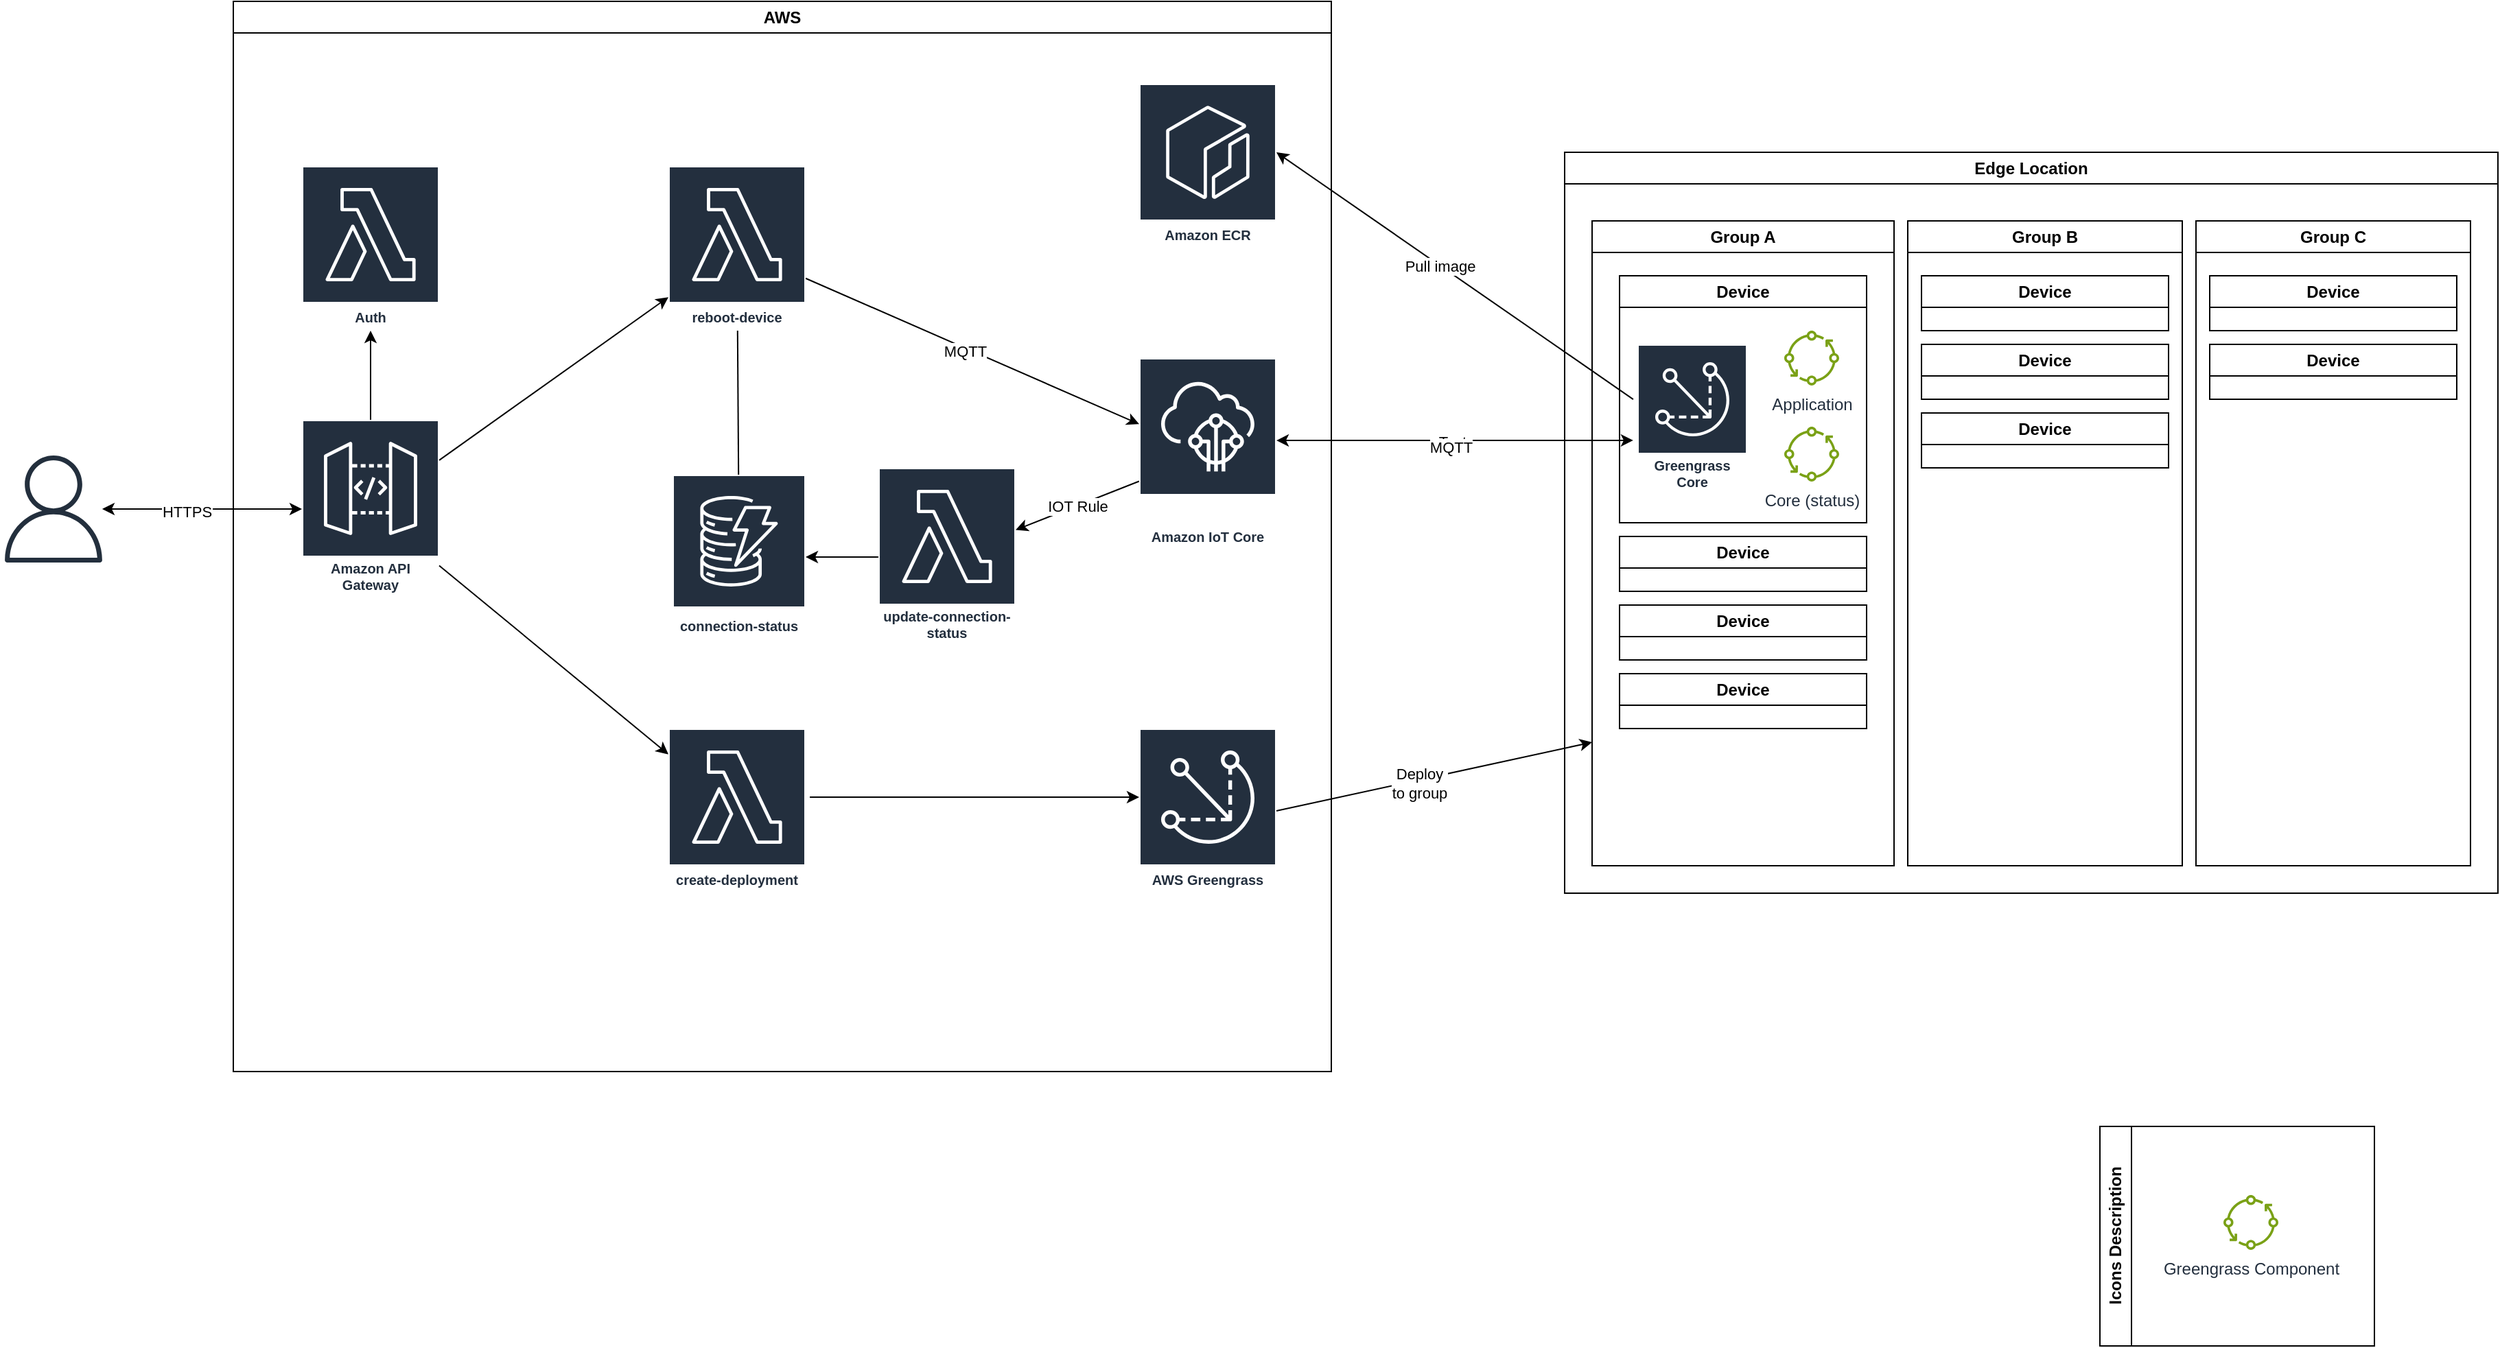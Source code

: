 <mxfile version="28.2.3">
  <diagram name="Side-1" id="4aOrvDR574CowG43dqmp">
    <mxGraphModel dx="2053" dy="1162" grid="1" gridSize="10" guides="1" tooltips="1" connect="1" arrows="1" fold="1" page="1" pageScale="1" pageWidth="827" pageHeight="1169" math="0" shadow="0">
      <root>
        <mxCell id="0" />
        <mxCell id="1" parent="0" />
        <mxCell id="MZCAMiVsQpiAYw7-ONOL-2" value="&lt;div&gt;AWS&lt;/div&gt;" style="swimlane;whiteSpace=wrap;html=1;" parent="1" vertex="1">
          <mxGeometry x="-580" y="40" width="800" height="780" as="geometry" />
        </mxCell>
        <mxCell id="plPRpTzKilKp2DHKRotJ-16" style="edgeStyle=none;rounded=0;orthogonalLoop=1;jettySize=auto;html=1;" parent="MZCAMiVsQpiAYw7-ONOL-2" source="MZCAMiVsQpiAYw7-ONOL-10" target="MZCAMiVsQpiAYw7-ONOL-21" edge="1">
          <mxGeometry relative="1" as="geometry" />
        </mxCell>
        <mxCell id="izkwSGDW6eaIyonWrSST-2" value="" style="edgeStyle=orthogonalEdgeStyle;rounded=0;orthogonalLoop=1;jettySize=auto;html=1;" edge="1" parent="MZCAMiVsQpiAYw7-ONOL-2" source="MZCAMiVsQpiAYw7-ONOL-10" target="izkwSGDW6eaIyonWrSST-1">
          <mxGeometry relative="1" as="geometry" />
        </mxCell>
        <mxCell id="MZCAMiVsQpiAYw7-ONOL-10" value="Amazon API Gateway" style="sketch=0;outlineConnect=0;fontColor=#232F3E;gradientColor=none;strokeColor=#ffffff;fillColor=#232F3E;dashed=0;verticalLabelPosition=middle;verticalAlign=bottom;align=center;html=1;whiteSpace=wrap;fontSize=10;fontStyle=1;spacing=3;shape=mxgraph.aws4.productIcon;prIcon=mxgraph.aws4.api_gateway;" parent="MZCAMiVsQpiAYw7-ONOL-2" vertex="1">
          <mxGeometry x="50" y="305" width="100" height="130" as="geometry" />
        </mxCell>
        <mxCell id="MZCAMiVsQpiAYw7-ONOL-14" value="AWS Greengrass" style="sketch=0;outlineConnect=0;fontColor=#232F3E;gradientColor=none;strokeColor=#ffffff;fillColor=#232F3E;dashed=0;verticalLabelPosition=middle;verticalAlign=bottom;align=center;html=1;whiteSpace=wrap;fontSize=10;fontStyle=1;spacing=3;shape=mxgraph.aws4.productIcon;prIcon=mxgraph.aws4.greengrass;" parent="MZCAMiVsQpiAYw7-ONOL-2" vertex="1">
          <mxGeometry x="660" y="530" width="100" height="120" as="geometry" />
        </mxCell>
        <mxCell id="plPRpTzKilKp2DHKRotJ-4" value="" style="edgeStyle=orthogonalEdgeStyle;rounded=0;orthogonalLoop=1;jettySize=auto;html=1;" parent="MZCAMiVsQpiAYw7-ONOL-2" edge="1">
          <mxGeometry relative="1" as="geometry">
            <mxPoint x="420" y="580" as="sourcePoint" />
            <mxPoint x="660.0" y="580" as="targetPoint" />
          </mxGeometry>
        </mxCell>
        <mxCell id="MZCAMiVsQpiAYw7-ONOL-15" value="&lt;div&gt;create-deployment&lt;/div&gt;" style="sketch=0;outlineConnect=0;fontColor=#232F3E;gradientColor=none;strokeColor=#ffffff;fillColor=#232F3E;dashed=0;verticalLabelPosition=middle;verticalAlign=bottom;align=center;html=1;whiteSpace=wrap;fontSize=10;fontStyle=1;spacing=3;shape=mxgraph.aws4.productIcon;prIcon=mxgraph.aws4.lambda;" parent="MZCAMiVsQpiAYw7-ONOL-2" vertex="1">
          <mxGeometry x="317" y="530" width="100" height="120" as="geometry" />
        </mxCell>
        <mxCell id="plPRpTzKilKp2DHKRotJ-17" style="edgeStyle=none;rounded=0;orthogonalLoop=1;jettySize=auto;html=1;" parent="MZCAMiVsQpiAYw7-ONOL-2" source="MZCAMiVsQpiAYw7-ONOL-21" target="MZCAMiVsQpiAYw7-ONOL-13" edge="1">
          <mxGeometry relative="1" as="geometry" />
        </mxCell>
        <mxCell id="plPRpTzKilKp2DHKRotJ-18" value="MQTT" style="edgeLabel;html=1;align=center;verticalAlign=middle;resizable=0;points=[];" parent="plPRpTzKilKp2DHKRotJ-17" vertex="1" connectable="0">
          <mxGeometry x="-0.039" y="-2" relative="1" as="geometry">
            <mxPoint as="offset" />
          </mxGeometry>
        </mxCell>
        <mxCell id="MZCAMiVsQpiAYw7-ONOL-21" value="reboot-device" style="sketch=0;outlineConnect=0;fontColor=#232F3E;gradientColor=none;strokeColor=#ffffff;fillColor=#232F3E;dashed=0;verticalLabelPosition=middle;verticalAlign=bottom;align=center;html=1;whiteSpace=wrap;fontSize=10;fontStyle=1;spacing=3;shape=mxgraph.aws4.productIcon;prIcon=mxgraph.aws4.lambda;" parent="MZCAMiVsQpiAYw7-ONOL-2" vertex="1">
          <mxGeometry x="317" y="120" width="100" height="120" as="geometry" />
        </mxCell>
        <mxCell id="MZCAMiVsQpiAYw7-ONOL-16" value="connection-status" style="sketch=0;outlineConnect=0;fontColor=#232F3E;gradientColor=none;strokeColor=#ffffff;fillColor=#232F3E;dashed=0;verticalLabelPosition=middle;verticalAlign=bottom;align=center;html=1;whiteSpace=wrap;fontSize=10;fontStyle=1;spacing=3;shape=mxgraph.aws4.productIcon;prIcon=mxgraph.aws4.dynamodb;" parent="MZCAMiVsQpiAYw7-ONOL-2" vertex="1">
          <mxGeometry x="320" y="345" width="97" height="120" as="geometry" />
        </mxCell>
        <mxCell id="MZCAMiVsQpiAYw7-ONOL-46" value="Amazon ECR" style="sketch=0;outlineConnect=0;fontColor=#232F3E;gradientColor=none;strokeColor=#ffffff;fillColor=#232F3E;dashed=0;verticalLabelPosition=middle;verticalAlign=bottom;align=center;html=1;whiteSpace=wrap;fontSize=10;fontStyle=1;spacing=3;shape=mxgraph.aws4.productIcon;prIcon=mxgraph.aws4.ecr;" parent="MZCAMiVsQpiAYw7-ONOL-2" vertex="1">
          <mxGeometry x="660" y="60" width="100" height="120" as="geometry" />
        </mxCell>
        <mxCell id="plPRpTzKilKp2DHKRotJ-9" value="" style="edgeStyle=none;rounded=0;orthogonalLoop=1;jettySize=auto;html=1;" parent="MZCAMiVsQpiAYw7-ONOL-2" source="MZCAMiVsQpiAYw7-ONOL-13" target="plPRpTzKilKp2DHKRotJ-8" edge="1">
          <mxGeometry relative="1" as="geometry" />
        </mxCell>
        <mxCell id="plPRpTzKilKp2DHKRotJ-10" value="Text" style="edgeLabel;html=1;align=center;verticalAlign=middle;resizable=0;points=[];" parent="plPRpTzKilKp2DHKRotJ-9" vertex="1" connectable="0">
          <mxGeometry x="-0.007" y="-1" relative="1" as="geometry">
            <mxPoint as="offset" />
          </mxGeometry>
        </mxCell>
        <mxCell id="plPRpTzKilKp2DHKRotJ-11" value="IOT Rule" style="edgeLabel;html=1;align=center;verticalAlign=middle;resizable=0;points=[];" parent="plPRpTzKilKp2DHKRotJ-9" vertex="1" connectable="0">
          <mxGeometry x="0.009" relative="1" as="geometry">
            <mxPoint as="offset" />
          </mxGeometry>
        </mxCell>
        <mxCell id="MZCAMiVsQpiAYw7-ONOL-13" value="Amazon IoT Core" style="sketch=0;outlineConnect=0;fontColor=#232F3E;gradientColor=none;strokeColor=#ffffff;fillColor=#232F3E;dashed=0;verticalLabelPosition=middle;verticalAlign=bottom;align=center;html=1;whiteSpace=wrap;fontSize=10;fontStyle=1;spacing=3;shape=mxgraph.aws4.productIcon;prIcon=mxgraph.aws4.iot_core;" parent="MZCAMiVsQpiAYw7-ONOL-2" vertex="1">
          <mxGeometry x="660" y="260" width="100" height="140" as="geometry" />
        </mxCell>
        <mxCell id="plPRpTzKilKp2DHKRotJ-12" value="" style="edgeStyle=none;rounded=0;orthogonalLoop=1;jettySize=auto;html=1;" parent="MZCAMiVsQpiAYw7-ONOL-2" source="plPRpTzKilKp2DHKRotJ-8" target="MZCAMiVsQpiAYw7-ONOL-16" edge="1">
          <mxGeometry relative="1" as="geometry" />
        </mxCell>
        <mxCell id="plPRpTzKilKp2DHKRotJ-8" value="update-connection-status" style="sketch=0;outlineConnect=0;fontColor=#232F3E;gradientColor=none;strokeColor=#ffffff;fillColor=#232F3E;dashed=0;verticalLabelPosition=middle;verticalAlign=bottom;align=center;html=1;whiteSpace=wrap;fontSize=10;fontStyle=1;spacing=3;shape=mxgraph.aws4.productIcon;prIcon=mxgraph.aws4.lambda;" parent="MZCAMiVsQpiAYw7-ONOL-2" vertex="1">
          <mxGeometry x="470" y="340" width="100" height="130" as="geometry" />
        </mxCell>
        <mxCell id="plPRpTzKilKp2DHKRotJ-14" value="" style="endArrow=classic;html=1;rounded=0;" parent="MZCAMiVsQpiAYw7-ONOL-2" source="MZCAMiVsQpiAYw7-ONOL-10" target="MZCAMiVsQpiAYw7-ONOL-15" edge="1">
          <mxGeometry width="50" height="50" relative="1" as="geometry">
            <mxPoint x="82" y="370" as="sourcePoint" />
            <mxPoint x="252" y="555" as="targetPoint" />
          </mxGeometry>
        </mxCell>
        <mxCell id="plPRpTzKilKp2DHKRotJ-27" value="" style="endArrow=none;html=1;rounded=0;" parent="MZCAMiVsQpiAYw7-ONOL-2" source="MZCAMiVsQpiAYw7-ONOL-16" target="MZCAMiVsQpiAYw7-ONOL-21" edge="1">
          <mxGeometry width="50" height="50" relative="1" as="geometry">
            <mxPoint x="367" y="340" as="sourcePoint" />
            <mxPoint x="367" y="250" as="targetPoint" />
          </mxGeometry>
        </mxCell>
        <mxCell id="izkwSGDW6eaIyonWrSST-1" value="Auth" style="sketch=0;outlineConnect=0;fontColor=#232F3E;gradientColor=none;strokeColor=#ffffff;fillColor=#232F3E;dashed=0;verticalLabelPosition=middle;verticalAlign=bottom;align=center;html=1;whiteSpace=wrap;fontSize=10;fontStyle=1;spacing=3;shape=mxgraph.aws4.productIcon;prIcon=mxgraph.aws4.lambda;" vertex="1" parent="MZCAMiVsQpiAYw7-ONOL-2">
          <mxGeometry x="50" y="120" width="100" height="120" as="geometry" />
        </mxCell>
        <mxCell id="MZCAMiVsQpiAYw7-ONOL-3" value="&lt;div&gt;Edge Location&lt;/div&gt;" style="swimlane;whiteSpace=wrap;html=1;" parent="1" vertex="1">
          <mxGeometry x="390" y="150" width="680" height="540" as="geometry" />
        </mxCell>
        <mxCell id="MZCAMiVsQpiAYw7-ONOL-27" value="Group A" style="swimlane;whiteSpace=wrap;html=1;" parent="MZCAMiVsQpiAYw7-ONOL-3" vertex="1">
          <mxGeometry x="20" y="50" width="220" height="470" as="geometry" />
        </mxCell>
        <mxCell id="MZCAMiVsQpiAYw7-ONOL-30" value="Device" style="swimlane;whiteSpace=wrap;html=1;" parent="MZCAMiVsQpiAYw7-ONOL-27" vertex="1">
          <mxGeometry x="20" y="40" width="180" height="180" as="geometry" />
        </mxCell>
        <mxCell id="MZCAMiVsQpiAYw7-ONOL-11" value="Greengrass Core" style="sketch=0;outlineConnect=0;fontColor=#232F3E;gradientColor=none;strokeColor=#ffffff;fillColor=#232F3E;dashed=0;verticalLabelPosition=middle;verticalAlign=bottom;align=center;html=1;whiteSpace=wrap;fontSize=10;fontStyle=1;spacing=3;shape=mxgraph.aws4.productIcon;prIcon=mxgraph.aws4.greengrass;" parent="MZCAMiVsQpiAYw7-ONOL-30" vertex="1">
          <mxGeometry x="13" y="50" width="80" height="110" as="geometry" />
        </mxCell>
        <mxCell id="MZCAMiVsQpiAYw7-ONOL-47" value="Application" style="sketch=0;outlineConnect=0;fontColor=#232F3E;gradientColor=none;fillColor=#7AA116;strokeColor=none;dashed=0;verticalLabelPosition=bottom;verticalAlign=top;align=center;html=1;fontSize=12;fontStyle=0;aspect=fixed;pointerEvents=1;shape=mxgraph.aws4.iot_greengrass_component;" parent="MZCAMiVsQpiAYw7-ONOL-30" vertex="1">
          <mxGeometry x="120" y="40" width="40" height="40" as="geometry" />
        </mxCell>
        <mxCell id="MZCAMiVsQpiAYw7-ONOL-63" value="Core (status)" style="sketch=0;outlineConnect=0;fontColor=#232F3E;gradientColor=none;fillColor=#7AA116;strokeColor=none;dashed=0;verticalLabelPosition=bottom;verticalAlign=top;align=center;html=1;fontSize=12;fontStyle=0;aspect=fixed;pointerEvents=1;shape=mxgraph.aws4.iot_greengrass_component;" parent="MZCAMiVsQpiAYw7-ONOL-30" vertex="1">
          <mxGeometry x="120" y="110" width="40" height="40" as="geometry" />
        </mxCell>
        <mxCell id="MZCAMiVsQpiAYw7-ONOL-31" value="Device" style="swimlane;whiteSpace=wrap;html=1;" parent="MZCAMiVsQpiAYw7-ONOL-27" vertex="1">
          <mxGeometry x="20" y="230" width="180" height="40" as="geometry" />
        </mxCell>
        <mxCell id="MZCAMiVsQpiAYw7-ONOL-38" value="Device" style="swimlane;whiteSpace=wrap;html=1;" parent="MZCAMiVsQpiAYw7-ONOL-27" vertex="1">
          <mxGeometry x="20" y="280" width="180" height="40" as="geometry" />
        </mxCell>
        <mxCell id="MZCAMiVsQpiAYw7-ONOL-39" value="Device" style="swimlane;whiteSpace=wrap;html=1;" parent="MZCAMiVsQpiAYw7-ONOL-27" vertex="1">
          <mxGeometry x="20" y="330" width="180" height="40" as="geometry" />
        </mxCell>
        <mxCell id="MZCAMiVsQpiAYw7-ONOL-28" value="Group B" style="swimlane;whiteSpace=wrap;html=1;" parent="MZCAMiVsQpiAYw7-ONOL-3" vertex="1">
          <mxGeometry x="250" y="50" width="200" height="470" as="geometry" />
        </mxCell>
        <mxCell id="MZCAMiVsQpiAYw7-ONOL-40" value="Device" style="swimlane;whiteSpace=wrap;html=1;" parent="MZCAMiVsQpiAYw7-ONOL-28" vertex="1">
          <mxGeometry x="10" y="40" width="180" height="40" as="geometry" />
        </mxCell>
        <mxCell id="MZCAMiVsQpiAYw7-ONOL-41" value="Device" style="swimlane;whiteSpace=wrap;html=1;" parent="MZCAMiVsQpiAYw7-ONOL-28" vertex="1">
          <mxGeometry x="10" y="90" width="180" height="40" as="geometry" />
        </mxCell>
        <mxCell id="MZCAMiVsQpiAYw7-ONOL-42" value="Device" style="swimlane;whiteSpace=wrap;html=1;" parent="MZCAMiVsQpiAYw7-ONOL-28" vertex="1">
          <mxGeometry x="10" y="140" width="180" height="40" as="geometry" />
        </mxCell>
        <mxCell id="MZCAMiVsQpiAYw7-ONOL-29" value="Group C" style="swimlane;whiteSpace=wrap;html=1;" parent="MZCAMiVsQpiAYw7-ONOL-3" vertex="1">
          <mxGeometry x="460" y="50" width="200" height="470" as="geometry" />
        </mxCell>
        <mxCell id="MZCAMiVsQpiAYw7-ONOL-43" value="Device" style="swimlane;whiteSpace=wrap;html=1;" parent="MZCAMiVsQpiAYw7-ONOL-29" vertex="1">
          <mxGeometry x="10" y="40" width="180" height="40" as="geometry" />
        </mxCell>
        <mxCell id="MZCAMiVsQpiAYw7-ONOL-44" value="Device" style="swimlane;whiteSpace=wrap;html=1;" parent="MZCAMiVsQpiAYw7-ONOL-29" vertex="1">
          <mxGeometry x="10" y="90" width="180" height="40" as="geometry" />
        </mxCell>
        <mxCell id="MZCAMiVsQpiAYw7-ONOL-17" value="" style="sketch=0;outlineConnect=0;fontColor=#232F3E;gradientColor=none;fillColor=#232F3D;strokeColor=none;dashed=0;verticalLabelPosition=bottom;verticalAlign=top;align=center;html=1;fontSize=12;fontStyle=0;aspect=fixed;pointerEvents=1;shape=mxgraph.aws4.user;" parent="1" vertex="1">
          <mxGeometry x="-750" y="371" width="78" height="78" as="geometry" />
        </mxCell>
        <mxCell id="MZCAMiVsQpiAYw7-ONOL-69" value="Icons Description" style="swimlane;horizontal=0;whiteSpace=wrap;html=1;" parent="1" vertex="1">
          <mxGeometry x="780" y="860" width="200" height="160" as="geometry" />
        </mxCell>
        <mxCell id="MZCAMiVsQpiAYw7-ONOL-64" value="Greengrass Component" style="sketch=0;outlineConnect=0;fontColor=#232F3E;gradientColor=none;fillColor=#7AA116;strokeColor=none;dashed=0;verticalLabelPosition=bottom;verticalAlign=top;align=center;html=1;fontSize=12;fontStyle=0;aspect=fixed;pointerEvents=1;shape=mxgraph.aws4.iot_greengrass_component;" parent="MZCAMiVsQpiAYw7-ONOL-69" vertex="1">
          <mxGeometry x="90" y="50" width="40" height="40" as="geometry" />
        </mxCell>
        <mxCell id="MZCAMiVsQpiAYw7-ONOL-70" value="" style="endArrow=classic;html=1;rounded=0;exitX=1;exitY=0.5;exitDx=0;exitDy=0;exitPerimeter=0;" parent="1" source="MZCAMiVsQpiAYw7-ONOL-14" edge="1">
          <mxGeometry width="50" height="50" relative="1" as="geometry">
            <mxPoint x="230" y="440" as="sourcePoint" />
            <mxPoint x="410" y="580" as="targetPoint" />
          </mxGeometry>
        </mxCell>
        <mxCell id="MZCAMiVsQpiAYw7-ONOL-71" value="Deploy&lt;br&gt;to group" style="edgeLabel;html=1;align=center;verticalAlign=middle;resizable=0;points=[];" parent="MZCAMiVsQpiAYw7-ONOL-70" vertex="1" connectable="0">
          <mxGeometry x="-0.102" y="-2" relative="1" as="geometry">
            <mxPoint as="offset" />
          </mxGeometry>
        </mxCell>
        <mxCell id="MZCAMiVsQpiAYw7-ONOL-72" value="" style="endArrow=classic;html=1;rounded=0;entryX=1;entryY=0.417;entryDx=0;entryDy=0;entryPerimeter=0;exitX=-0.038;exitY=0.364;exitDx=0;exitDy=0;exitPerimeter=0;" parent="1" source="MZCAMiVsQpiAYw7-ONOL-11" target="MZCAMiVsQpiAYw7-ONOL-46" edge="1">
          <mxGeometry width="50" height="50" relative="1" as="geometry">
            <mxPoint x="280" y="300" as="sourcePoint" />
            <mxPoint x="330" y="250" as="targetPoint" />
          </mxGeometry>
        </mxCell>
        <mxCell id="MZCAMiVsQpiAYw7-ONOL-73" value="Pull image" style="edgeLabel;html=1;align=center;verticalAlign=middle;resizable=0;points=[];" parent="MZCAMiVsQpiAYw7-ONOL-72" vertex="1" connectable="0">
          <mxGeometry x="0.08" relative="1" as="geometry">
            <mxPoint x="-1" as="offset" />
          </mxGeometry>
        </mxCell>
        <mxCell id="plPRpTzKilKp2DHKRotJ-1" value="" style="endArrow=classic;startArrow=classic;html=1;rounded=0;exitX=1;exitY=0.429;exitDx=0;exitDy=0;exitPerimeter=0;entryX=-0.038;entryY=0.636;entryDx=0;entryDy=0;entryPerimeter=0;" parent="1" source="MZCAMiVsQpiAYw7-ONOL-13" target="MZCAMiVsQpiAYw7-ONOL-11" edge="1">
          <mxGeometry width="50" height="50" relative="1" as="geometry">
            <mxPoint x="280" y="620" as="sourcePoint" />
            <mxPoint x="360" y="380" as="targetPoint" />
          </mxGeometry>
        </mxCell>
        <mxCell id="plPRpTzKilKp2DHKRotJ-2" value="Text" style="edgeLabel;html=1;align=center;verticalAlign=middle;resizable=0;points=[];" parent="plPRpTzKilKp2DHKRotJ-1" vertex="1" connectable="0">
          <mxGeometry x="-0.025" y="-1" relative="1" as="geometry">
            <mxPoint x="1" as="offset" />
          </mxGeometry>
        </mxCell>
        <mxCell id="plPRpTzKilKp2DHKRotJ-3" value="MQTT" style="edgeLabel;html=1;align=center;verticalAlign=middle;resizable=0;points=[];" parent="plPRpTzKilKp2DHKRotJ-1" vertex="1" connectable="0">
          <mxGeometry x="-0.023" y="-5" relative="1" as="geometry">
            <mxPoint as="offset" />
          </mxGeometry>
        </mxCell>
        <mxCell id="plPRpTzKilKp2DHKRotJ-24" value="" style="endArrow=classic;startArrow=classic;html=1;rounded=0;" parent="1" source="MZCAMiVsQpiAYw7-ONOL-17" target="MZCAMiVsQpiAYw7-ONOL-10" edge="1">
          <mxGeometry width="50" height="50" relative="1" as="geometry">
            <mxPoint x="-660" y="450" as="sourcePoint" />
            <mxPoint x="-610" y="400" as="targetPoint" />
          </mxGeometry>
        </mxCell>
        <mxCell id="plPRpTzKilKp2DHKRotJ-25" value="HTTPS" style="edgeLabel;html=1;align=center;verticalAlign=middle;resizable=0;points=[];" parent="plPRpTzKilKp2DHKRotJ-24" vertex="1" connectable="0">
          <mxGeometry x="-0.16" y="-2" relative="1" as="geometry">
            <mxPoint as="offset" />
          </mxGeometry>
        </mxCell>
      </root>
    </mxGraphModel>
  </diagram>
</mxfile>
